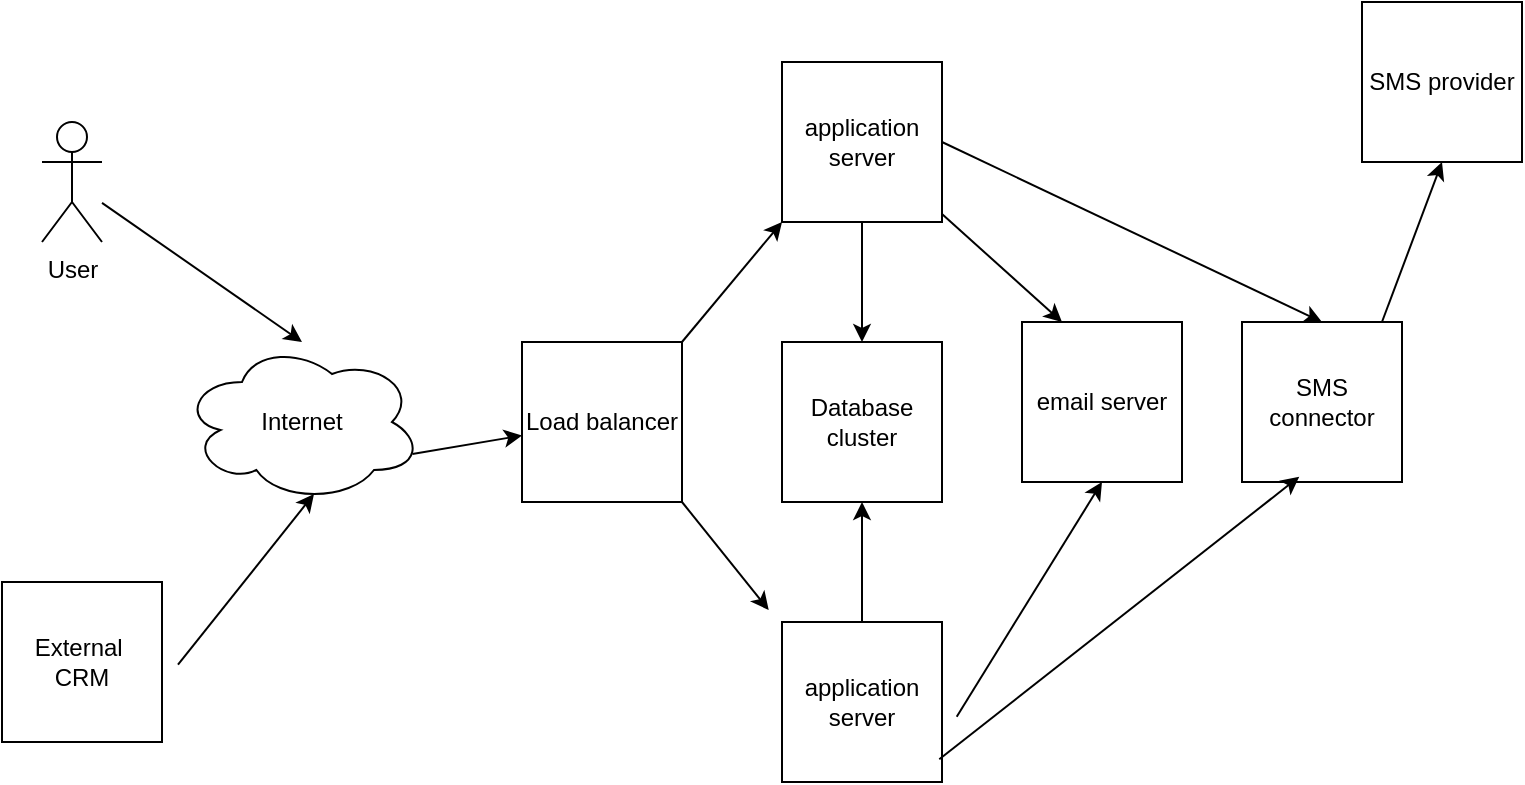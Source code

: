<mxfile version="12.9.5" type="device"><diagram id="bU-2cTYdYUfl_YqQ9Tbr" name="Page-1"><mxGraphModel dx="782" dy="469" grid="1" gridSize="10" guides="1" tooltips="1" connect="1" arrows="1" fold="1" page="1" pageScale="1" pageWidth="850" pageHeight="1100" math="0" shadow="0"><root><mxCell id="0"/><mxCell id="1" parent="0"/><mxCell id="JRaieyc1AmGwSztzOPn2-1" value="Load balancer" style="whiteSpace=wrap;html=1;aspect=fixed;" vertex="1" parent="1"><mxGeometry x="280" y="180" width="80" height="80" as="geometry"/></mxCell><mxCell id="JRaieyc1AmGwSztzOPn2-2" value="application server" style="whiteSpace=wrap;html=1;aspect=fixed;" vertex="1" parent="1"><mxGeometry x="410" y="40" width="80" height="80" as="geometry"/></mxCell><mxCell id="JRaieyc1AmGwSztzOPn2-3" value="Database cluster" style="whiteSpace=wrap;html=1;aspect=fixed;" vertex="1" parent="1"><mxGeometry x="410" y="180" width="80" height="80" as="geometry"/></mxCell><mxCell id="JRaieyc1AmGwSztzOPn2-4" value="email server" style="whiteSpace=wrap;html=1;aspect=fixed;" vertex="1" parent="1"><mxGeometry x="530" y="170" width="80" height="80" as="geometry"/></mxCell><mxCell id="JRaieyc1AmGwSztzOPn2-5" value="SMS connector" style="whiteSpace=wrap;html=1;aspect=fixed;" vertex="1" parent="1"><mxGeometry x="640" y="170" width="80" height="80" as="geometry"/></mxCell><mxCell id="JRaieyc1AmGwSztzOPn2-6" value="SMS provider" style="whiteSpace=wrap;html=1;aspect=fixed;" vertex="1" parent="1"><mxGeometry x="700" y="10" width="80" height="80" as="geometry"/></mxCell><mxCell id="JRaieyc1AmGwSztzOPn2-7" value="External&amp;nbsp;&lt;br&gt;CRM" style="whiteSpace=wrap;html=1;aspect=fixed;" vertex="1" parent="1"><mxGeometry x="20" y="300" width="80" height="80" as="geometry"/></mxCell><mxCell id="JRaieyc1AmGwSztzOPn2-8" value="User" style="shape=umlActor;verticalLabelPosition=bottom;labelBackgroundColor=#ffffff;verticalAlign=top;html=1;outlineConnect=0;" vertex="1" parent="1"><mxGeometry x="40" y="70" width="30" height="60" as="geometry"/></mxCell><mxCell id="JRaieyc1AmGwSztzOPn2-9" value="Internet" style="ellipse;shape=cloud;whiteSpace=wrap;html=1;" vertex="1" parent="1"><mxGeometry x="110" y="180" width="120" height="80" as="geometry"/></mxCell><mxCell id="JRaieyc1AmGwSztzOPn2-10" value="" style="endArrow=classic;html=1;exitX=1.1;exitY=0.517;exitDx=0;exitDy=0;exitPerimeter=0;entryX=0.55;entryY=0.95;entryDx=0;entryDy=0;entryPerimeter=0;" edge="1" parent="1" source="JRaieyc1AmGwSztzOPn2-7" target="JRaieyc1AmGwSztzOPn2-9"><mxGeometry width="50" height="50" relative="1" as="geometry"><mxPoint x="130" y="340" as="sourcePoint"/><mxPoint x="180" y="290" as="targetPoint"/></mxGeometry></mxCell><mxCell id="JRaieyc1AmGwSztzOPn2-11" value="" style="endArrow=classic;html=1;entryX=0.5;entryY=0;entryDx=0;entryDy=0;entryPerimeter=0;" edge="1" parent="1" source="JRaieyc1AmGwSztzOPn2-8" target="JRaieyc1AmGwSztzOPn2-9"><mxGeometry width="50" height="50" relative="1" as="geometry"><mxPoint x="130" y="160" as="sourcePoint"/><mxPoint x="180" y="110" as="targetPoint"/></mxGeometry></mxCell><mxCell id="JRaieyc1AmGwSztzOPn2-12" value="" style="endArrow=classic;html=1;exitX=0.96;exitY=0.7;exitDx=0;exitDy=0;exitPerimeter=0;" edge="1" parent="1" source="JRaieyc1AmGwSztzOPn2-9" target="JRaieyc1AmGwSztzOPn2-1"><mxGeometry width="50" height="50" relative="1" as="geometry"><mxPoint x="210" y="330" as="sourcePoint"/><mxPoint x="260" y="280" as="targetPoint"/></mxGeometry></mxCell><mxCell id="JRaieyc1AmGwSztzOPn2-13" value="application&lt;br&gt;server" style="whiteSpace=wrap;html=1;aspect=fixed;" vertex="1" parent="1"><mxGeometry x="410" y="320" width="80" height="80" as="geometry"/></mxCell><mxCell id="JRaieyc1AmGwSztzOPn2-14" value="" style="endArrow=classic;html=1;exitX=1;exitY=0;exitDx=0;exitDy=0;entryX=0;entryY=1;entryDx=0;entryDy=0;" edge="1" parent="1" source="JRaieyc1AmGwSztzOPn2-1" target="JRaieyc1AmGwSztzOPn2-2"><mxGeometry width="50" height="50" relative="1" as="geometry"><mxPoint x="370" y="190" as="sourcePoint"/><mxPoint x="420" y="140" as="targetPoint"/></mxGeometry></mxCell><mxCell id="JRaieyc1AmGwSztzOPn2-15" value="" style="endArrow=classic;html=1;exitX=1;exitY=1;exitDx=0;exitDy=0;entryX=-0.083;entryY=-0.075;entryDx=0;entryDy=0;entryPerimeter=0;" edge="1" parent="1" source="JRaieyc1AmGwSztzOPn2-1" target="JRaieyc1AmGwSztzOPn2-13"><mxGeometry width="50" height="50" relative="1" as="geometry"><mxPoint x="330" y="340" as="sourcePoint"/><mxPoint x="380" y="290" as="targetPoint"/></mxGeometry></mxCell><mxCell id="JRaieyc1AmGwSztzOPn2-16" value="" style="endArrow=classic;html=1;entryX=0.5;entryY=1;entryDx=0;entryDy=0;" edge="1" parent="1" target="JRaieyc1AmGwSztzOPn2-3"><mxGeometry width="50" height="50" relative="1" as="geometry"><mxPoint x="450" y="320" as="sourcePoint"/><mxPoint x="490" y="270" as="targetPoint"/></mxGeometry></mxCell><mxCell id="JRaieyc1AmGwSztzOPn2-17" value="" style="endArrow=classic;html=1;exitX=0.5;exitY=1;exitDx=0;exitDy=0;entryX=0.5;entryY=0;entryDx=0;entryDy=0;" edge="1" parent="1" source="JRaieyc1AmGwSztzOPn2-2" target="JRaieyc1AmGwSztzOPn2-3"><mxGeometry width="50" height="50" relative="1" as="geometry"><mxPoint x="440" y="180" as="sourcePoint"/><mxPoint x="490" y="130" as="targetPoint"/></mxGeometry></mxCell><mxCell id="JRaieyc1AmGwSztzOPn2-18" value="" style="endArrow=classic;html=1;exitX=1.092;exitY=0.592;exitDx=0;exitDy=0;exitPerimeter=0;entryX=0.5;entryY=1;entryDx=0;entryDy=0;" edge="1" parent="1" source="JRaieyc1AmGwSztzOPn2-13" target="JRaieyc1AmGwSztzOPn2-4"><mxGeometry width="50" height="50" relative="1" as="geometry"><mxPoint x="490" y="400" as="sourcePoint"/><mxPoint x="540" y="350" as="targetPoint"/></mxGeometry></mxCell><mxCell id="JRaieyc1AmGwSztzOPn2-19" value="" style="endArrow=classic;html=1;exitX=0.983;exitY=0.858;exitDx=0;exitDy=0;exitPerimeter=0;entryX=0.358;entryY=0.967;entryDx=0;entryDy=0;entryPerimeter=0;" edge="1" parent="1" source="JRaieyc1AmGwSztzOPn2-13" target="JRaieyc1AmGwSztzOPn2-5"><mxGeometry width="50" height="50" relative="1" as="geometry"><mxPoint x="480" y="430" as="sourcePoint"/><mxPoint x="530" y="380" as="targetPoint"/></mxGeometry></mxCell><mxCell id="JRaieyc1AmGwSztzOPn2-20" value="" style="endArrow=classic;html=1;entryX=0.25;entryY=0;entryDx=0;entryDy=0;" edge="1" parent="1" source="JRaieyc1AmGwSztzOPn2-2" target="JRaieyc1AmGwSztzOPn2-4"><mxGeometry width="50" height="50" relative="1" as="geometry"><mxPoint x="490" y="130" as="sourcePoint"/><mxPoint x="560.711" y="80" as="targetPoint"/></mxGeometry></mxCell><mxCell id="JRaieyc1AmGwSztzOPn2-21" value="" style="endArrow=classic;html=1;exitX=1;exitY=0.5;exitDx=0;exitDy=0;entryX=0.5;entryY=0;entryDx=0;entryDy=0;" edge="1" parent="1" source="JRaieyc1AmGwSztzOPn2-2" target="JRaieyc1AmGwSztzOPn2-5"><mxGeometry width="50" height="50" relative="1" as="geometry"><mxPoint x="550" y="130" as="sourcePoint"/><mxPoint x="600" y="80" as="targetPoint"/></mxGeometry></mxCell><mxCell id="JRaieyc1AmGwSztzOPn2-22" value="" style="endArrow=classic;html=1;entryX=0.5;entryY=1;entryDx=0;entryDy=0;" edge="1" parent="1" target="JRaieyc1AmGwSztzOPn2-6"><mxGeometry width="50" height="50" relative="1" as="geometry"><mxPoint x="710" y="170" as="sourcePoint"/><mxPoint x="760" y="120" as="targetPoint"/></mxGeometry></mxCell></root></mxGraphModel></diagram></mxfile>